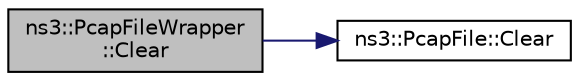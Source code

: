 digraph "ns3::PcapFileWrapper::Clear"
{
 // LATEX_PDF_SIZE
  edge [fontname="Helvetica",fontsize="10",labelfontname="Helvetica",labelfontsize="10"];
  node [fontname="Helvetica",fontsize="10",shape=record];
  rankdir="LR";
  Node1 [label="ns3::PcapFileWrapper\l::Clear",height=0.2,width=0.4,color="black", fillcolor="grey75", style="filled", fontcolor="black",tooltip="Clear all state bits of the underlying iostream."];
  Node1 -> Node2 [color="midnightblue",fontsize="10",style="solid",fontname="Helvetica"];
  Node2 [label="ns3::PcapFile::Clear",height=0.2,width=0.4,color="black", fillcolor="white", style="filled",URL="$classns3_1_1_pcap_file.html#a4b593422b0941d936d98635151d1d8ce",tooltip="Clear all state bits of the underlying iostream."];
}
